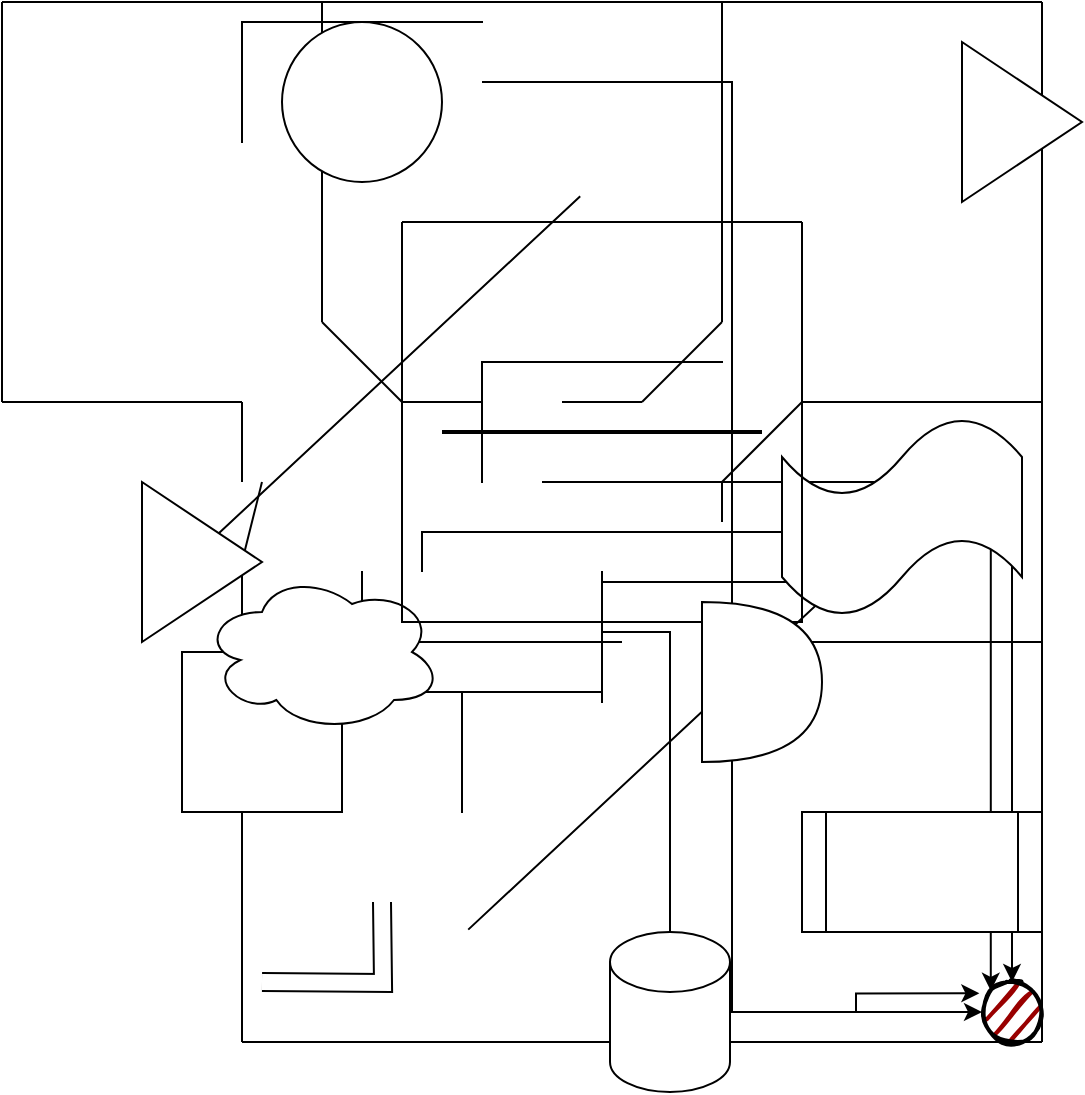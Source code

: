 <mxfile version="15.8.7" type="device"><diagram id="kOdyixeMbo6z44ynyokb" name="Seite-1"><mxGraphModel dx="918" dy="821" grid="1" gridSize="10" guides="1" tooltips="1" connect="1" arrows="1" fold="1" page="1" pageScale="1" pageWidth="827" pageHeight="1169" math="0" shadow="0"><root><mxCell id="0"/><mxCell id="1" style="locked=1;" parent="0"/><mxCell id="-gcwvhRWwPUB8B3riKSq-1" value="" style="endArrow=none;html=1;rounded=0;" edge="1" parent="1"><mxGeometry width="50" height="50" relative="1" as="geometry"><mxPoint x="80" y="240" as="sourcePoint"/><mxPoint x="600" y="240" as="targetPoint"/></mxGeometry></mxCell><mxCell id="-gcwvhRWwPUB8B3riKSq-3" value="" style="endArrow=none;html=1;rounded=0;" edge="1" parent="1"><mxGeometry width="50" height="50" relative="1" as="geometry"><mxPoint x="600" y="760" as="sourcePoint"/><mxPoint x="600" y="240" as="targetPoint"/></mxGeometry></mxCell><mxCell id="-gcwvhRWwPUB8B3riKSq-4" value="" style="endArrow=none;html=1;rounded=0;" edge="1" parent="1"><mxGeometry width="50" height="50" relative="1" as="geometry"><mxPoint x="480" y="440" as="sourcePoint"/><mxPoint x="600" y="440" as="targetPoint"/></mxGeometry></mxCell><mxCell id="-gcwvhRWwPUB8B3riKSq-5" value="" style="endArrow=none;html=1;rounded=0;" edge="1" parent="1"><mxGeometry width="50" height="50" relative="1" as="geometry"><mxPoint x="440" y="480" as="sourcePoint"/><mxPoint x="480" y="440" as="targetPoint"/></mxGeometry></mxCell><mxCell id="-gcwvhRWwPUB8B3riKSq-7" value="" style="endArrow=none;html=1;rounded=0;" edge="1" parent="1"><mxGeometry width="50" height="50" relative="1" as="geometry"><mxPoint x="600" y="760" as="sourcePoint"/><mxPoint x="200" y="760" as="targetPoint"/></mxGeometry></mxCell><mxCell id="-gcwvhRWwPUB8B3riKSq-8" value="" style="endArrow=none;html=1;rounded=0;" edge="1" parent="1"><mxGeometry width="50" height="50" relative="1" as="geometry"><mxPoint x="200" y="760" as="sourcePoint"/><mxPoint x="200" y="560" as="targetPoint"/></mxGeometry></mxCell><mxCell id="-gcwvhRWwPUB8B3riKSq-9" value="" style="endArrow=none;html=1;rounded=0;" edge="1" parent="1"><mxGeometry width="50" height="50" relative="1" as="geometry"><mxPoint x="430" y="560" as="sourcePoint"/><mxPoint x="600" y="560" as="targetPoint"/></mxGeometry></mxCell><mxCell id="-gcwvhRWwPUB8B3riKSq-11" value="" style="endArrow=none;html=1;rounded=0;" edge="1" parent="1"><mxGeometry width="50" height="50" relative="1" as="geometry"><mxPoint x="360" y="440" as="sourcePoint"/><mxPoint x="400" y="440" as="targetPoint"/></mxGeometry></mxCell><mxCell id="-gcwvhRWwPUB8B3riKSq-13" value="" style="endArrow=none;html=1;rounded=0;" edge="1" parent="1"><mxGeometry width="50" height="50" relative="1" as="geometry"><mxPoint x="440" y="400" as="sourcePoint"/><mxPoint x="400" y="440" as="targetPoint"/></mxGeometry></mxCell><mxCell id="-gcwvhRWwPUB8B3riKSq-14" value="" style="endArrow=none;html=1;rounded=0;" edge="1" parent="1"><mxGeometry width="50" height="50" relative="1" as="geometry"><mxPoint x="440" y="240" as="sourcePoint"/><mxPoint x="440" y="400" as="targetPoint"/></mxGeometry></mxCell><mxCell id="-gcwvhRWwPUB8B3riKSq-15" value="" style="endArrow=none;html=1;rounded=0;" edge="1" parent="1"><mxGeometry width="50" height="50" relative="1" as="geometry"><mxPoint x="280" y="440" as="sourcePoint"/><mxPoint x="320" y="440" as="targetPoint"/></mxGeometry></mxCell><mxCell id="-gcwvhRWwPUB8B3riKSq-16" value="" style="endArrow=none;html=1;rounded=0;" edge="1" parent="1"><mxGeometry width="50" height="50" relative="1" as="geometry"><mxPoint x="240" y="400" as="sourcePoint"/><mxPoint x="280" y="440" as="targetPoint"/></mxGeometry></mxCell><mxCell id="-gcwvhRWwPUB8B3riKSq-17" value="" style="endArrow=none;html=1;rounded=0;" edge="1" parent="1"><mxGeometry width="50" height="50" relative="1" as="geometry"><mxPoint x="240" y="240" as="sourcePoint"/><mxPoint x="240" y="400" as="targetPoint"/></mxGeometry></mxCell><mxCell id="-gcwvhRWwPUB8B3riKSq-19" value="" style="endArrow=none;html=1;rounded=0;" edge="1" parent="1"><mxGeometry width="50" height="50" relative="1" as="geometry"><mxPoint x="440" y="500" as="sourcePoint"/><mxPoint x="440" y="480" as="targetPoint"/></mxGeometry></mxCell><mxCell id="-gcwvhRWwPUB8B3riKSq-22" value="" style="endArrow=none;html=1;rounded=0;" edge="1" parent="1"><mxGeometry width="50" height="50" relative="1" as="geometry"><mxPoint x="440" y="560" as="sourcePoint"/><mxPoint x="440" y="540" as="targetPoint"/></mxGeometry></mxCell><mxCell id="-gcwvhRWwPUB8B3riKSq-23" value="" style="endArrow=none;html=1;rounded=0;" edge="1" parent="1"><mxGeometry width="50" height="50" relative="1" as="geometry"><mxPoint x="200" y="560" as="sourcePoint"/><mxPoint x="390" y="560" as="targetPoint"/></mxGeometry></mxCell><mxCell id="-gcwvhRWwPUB8B3riKSq-24" value="" style="endArrow=none;html=1;rounded=0;" edge="1" parent="1"><mxGeometry width="50" height="50" relative="1" as="geometry"><mxPoint x="80" y="440" as="sourcePoint"/><mxPoint x="80" y="240" as="targetPoint"/></mxGeometry></mxCell><mxCell id="-gcwvhRWwPUB8B3riKSq-25" value="" style="endArrow=none;html=1;rounded=0;" edge="1" parent="1"><mxGeometry width="50" height="50" relative="1" as="geometry"><mxPoint x="80" y="440" as="sourcePoint"/><mxPoint x="200" y="440" as="targetPoint"/></mxGeometry></mxCell><mxCell id="-gcwvhRWwPUB8B3riKSq-26" value="" style="endArrow=none;html=1;rounded=0;" edge="1" parent="1"><mxGeometry width="50" height="50" relative="1" as="geometry"><mxPoint x="200" y="480" as="sourcePoint"/><mxPoint x="200" y="440" as="targetPoint"/></mxGeometry></mxCell><mxCell id="-gcwvhRWwPUB8B3riKSq-27" value="" style="endArrow=none;html=1;rounded=0;" edge="1" parent="1"><mxGeometry width="50" height="50" relative="1" as="geometry"><mxPoint x="200" y="560" as="sourcePoint"/><mxPoint x="200" y="520" as="targetPoint"/></mxGeometry></mxCell><mxCell id="-gcwvhRWwPUB8B3riKSq-28" value="" style="endArrow=none;html=1;rounded=0;" edge="1" parent="1"><mxGeometry width="50" height="50" relative="1" as="geometry"><mxPoint x="200" y="520" as="sourcePoint"/><mxPoint x="210" y="480" as="targetPoint"/></mxGeometry></mxCell><mxCell id="-gcwvhRWwPUB8B3riKSq-32" value="Unbenannte Ebene" parent="0"/><mxCell id="-gcwvhRWwPUB8B3riKSq-33" value="" style="line;strokeWidth=2;html=1;" vertex="1" parent="-gcwvhRWwPUB8B3riKSq-32"><mxGeometry x="300" y="450" width="160" height="10" as="geometry"/></mxCell><mxCell id="-gcwvhRWwPUB8B3riKSq-34" value="" style="shape=partialRectangle;whiteSpace=wrap;html=1;bottom=0;right=0;fillColor=none;" vertex="1" parent="-gcwvhRWwPUB8B3riKSq-32"><mxGeometry x="320" y="420" width="120" height="60" as="geometry"/></mxCell><mxCell id="-gcwvhRWwPUB8B3riKSq-65" style="edgeStyle=orthogonalEdgeStyle;rounded=0;orthogonalLoop=1;jettySize=auto;html=1;exitX=1;exitY=0.5;exitDx=0;exitDy=0;entryX=0;entryY=0.5;entryDx=0;entryDy=0;" edge="1" parent="-gcwvhRWwPUB8B3riKSq-32" source="-gcwvhRWwPUB8B3riKSq-35" target="-gcwvhRWwPUB8B3riKSq-64"><mxGeometry relative="1" as="geometry"><mxPoint x="330" y="300" as="targetPoint"/></mxGeometry></mxCell><mxCell id="-gcwvhRWwPUB8B3riKSq-35" value="" style="shape=partialRectangle;whiteSpace=wrap;html=1;bottom=0;right=0;fillColor=none;" vertex="1" parent="-gcwvhRWwPUB8B3riKSq-32"><mxGeometry x="200" y="250" width="120" height="60" as="geometry"/></mxCell><mxCell id="-gcwvhRWwPUB8B3riKSq-36" value="" style="shape=filledEdge;rounded=0;fixDash=1;endArrow=none;strokeWidth=10;fillColor=#ffffff;edgeStyle=orthogonalEdgeStyle;" edge="1" parent="-gcwvhRWwPUB8B3riKSq-32"><mxGeometry width="60" height="40" relative="1" as="geometry"><mxPoint x="210" y="730" as="sourcePoint"/><mxPoint x="270" y="690" as="targetPoint"/></mxGeometry></mxCell><mxCell id="-gcwvhRWwPUB8B3riKSq-37" value="" style="edgeStyle=segmentEdgeStyle;endArrow=classic;html=1;rounded=0;" edge="1" parent="-gcwvhRWwPUB8B3riKSq-32" target="-gcwvhRWwPUB8B3riKSq-64"><mxGeometry width="50" height="50" relative="1" as="geometry"><mxPoint x="350" y="480" as="sourcePoint"/><mxPoint x="400" y="320" as="targetPoint"/></mxGeometry></mxCell><mxCell id="-gcwvhRWwPUB8B3riKSq-38" value="" style="shape=partialRectangle;whiteSpace=wrap;html=1;left=0;right=0;fillColor=none;rotation=-43;" vertex="1" parent="-gcwvhRWwPUB8B3riKSq-32"><mxGeometry x="196.1" y="405.48" width="290" height="230" as="geometry"/></mxCell><mxCell id="-gcwvhRWwPUB8B3riKSq-39" value="" style="shape=partialRectangle;whiteSpace=wrap;html=1;bottom=0;top=0;fillColor=none;" vertex="1" parent="-gcwvhRWwPUB8B3riKSq-32"><mxGeometry x="190" y="585" width="120" height="60" as="geometry"/></mxCell><mxCell id="-gcwvhRWwPUB8B3riKSq-40" value="" style="shape=partialRectangle;whiteSpace=wrap;html=1;bottom=0;right=0;fillColor=none;" vertex="1" parent="-gcwvhRWwPUB8B3riKSq-32"><mxGeometry x="380" y="530" width="120" height="60" as="geometry"/></mxCell><mxCell id="-gcwvhRWwPUB8B3riKSq-43" style="edgeStyle=orthogonalEdgeStyle;rounded=0;orthogonalLoop=1;jettySize=auto;html=1;exitX=0.25;exitY=0;exitDx=0;exitDy=0;entryX=0;entryY=0;entryDx=0;entryDy=0;" edge="1" parent="-gcwvhRWwPUB8B3riKSq-32" source="-gcwvhRWwPUB8B3riKSq-41" target="-gcwvhRWwPUB8B3riKSq-64"><mxGeometry relative="1" as="geometry"><mxPoint x="90" y="340" as="targetPoint"/></mxGeometry></mxCell><mxCell id="-gcwvhRWwPUB8B3riKSq-44" style="edgeStyle=orthogonalEdgeStyle;rounded=0;orthogonalLoop=1;jettySize=auto;html=1;startArrow=none;entryX=-0.044;entryY=0.189;entryDx=0;entryDy=0;entryPerimeter=0;" edge="1" parent="-gcwvhRWwPUB8B3riKSq-32" source="-gcwvhRWwPUB8B3riKSq-51" target="-gcwvhRWwPUB8B3riKSq-64"><mxGeometry relative="1" as="geometry"><mxPoint x="250" y="650" as="targetPoint"/></mxGeometry></mxCell><mxCell id="-gcwvhRWwPUB8B3riKSq-41" value="" style="shape=partialRectangle;whiteSpace=wrap;html=1;bottom=1;right=1;left=1;top=0;fillColor=none;routingCenterX=-0.5;" vertex="1" parent="-gcwvhRWwPUB8B3riKSq-32"><mxGeometry x="260" y="525" width="120" height="60" as="geometry"/></mxCell><mxCell id="-gcwvhRWwPUB8B3riKSq-42" value="" style="edgeStyle=elbowEdgeStyle;elbow=horizontal;endArrow=classic;html=1;rounded=0;" edge="1" parent="-gcwvhRWwPUB8B3riKSq-32" target="-gcwvhRWwPUB8B3riKSq-38"><mxGeometry width="50" height="50" relative="1" as="geometry"><mxPoint x="270" y="560" as="sourcePoint"/><mxPoint x="320" y="510" as="targetPoint"/></mxGeometry></mxCell><mxCell id="-gcwvhRWwPUB8B3riKSq-45" value="" style="triangle;whiteSpace=wrap;html=1;" vertex="1" parent="-gcwvhRWwPUB8B3riKSq-32"><mxGeometry x="150" y="480" width="60" height="80" as="geometry"/></mxCell><mxCell id="-gcwvhRWwPUB8B3riKSq-46" value="" style="shape=tape;whiteSpace=wrap;html=1;" vertex="1" parent="-gcwvhRWwPUB8B3riKSq-32"><mxGeometry x="470" y="447.5" width="120" height="100" as="geometry"/></mxCell><mxCell id="-gcwvhRWwPUB8B3riKSq-47" value="" style="shape=process;whiteSpace=wrap;html=1;backgroundOutline=1;" vertex="1" parent="-gcwvhRWwPUB8B3riKSq-32"><mxGeometry x="480" y="645" width="120" height="60" as="geometry"/></mxCell><mxCell id="-gcwvhRWwPUB8B3riKSq-48" value="" style="whiteSpace=wrap;html=1;aspect=fixed;" vertex="1" parent="-gcwvhRWwPUB8B3riKSq-32"><mxGeometry x="170" y="565" width="80" height="80" as="geometry"/></mxCell><mxCell id="-gcwvhRWwPUB8B3riKSq-49" value="" style="ellipse;whiteSpace=wrap;html=1;aspect=fixed;" vertex="1" parent="-gcwvhRWwPUB8B3riKSq-32"><mxGeometry x="220" y="250" width="80" height="80" as="geometry"/></mxCell><mxCell id="-gcwvhRWwPUB8B3riKSq-50" value="" style="triangle;whiteSpace=wrap;html=1;" vertex="1" parent="-gcwvhRWwPUB8B3riKSq-32"><mxGeometry x="560" y="260" width="60" height="80" as="geometry"/></mxCell><mxCell id="-gcwvhRWwPUB8B3riKSq-53" value="" style="ellipse;shape=cloud;whiteSpace=wrap;html=1;" vertex="1" parent="-gcwvhRWwPUB8B3riKSq-32"><mxGeometry x="180" y="525" width="120" height="80" as="geometry"/></mxCell><mxCell id="-gcwvhRWwPUB8B3riKSq-54" value="" style="swimlane;startSize=0;" vertex="1" parent="-gcwvhRWwPUB8B3riKSq-32"><mxGeometry x="280" y="350" width="200" height="200" as="geometry"/></mxCell><mxCell id="-gcwvhRWwPUB8B3riKSq-55" value="" style="swimlane;startSize=0;" vertex="1" parent="-gcwvhRWwPUB8B3riKSq-32"><mxGeometry x="280" y="350" width="200" height="200" as="geometry"/></mxCell><mxCell id="-gcwvhRWwPUB8B3riKSq-56" value="" style="shape=or;whiteSpace=wrap;html=1;" vertex="1" parent="-gcwvhRWwPUB8B3riKSq-32"><mxGeometry x="430" y="540" width="60" height="80" as="geometry"/></mxCell><mxCell id="-gcwvhRWwPUB8B3riKSq-51" value="" style="shape=cylinder3;whiteSpace=wrap;html=1;boundedLbl=1;backgroundOutline=1;size=15;" vertex="1" parent="-gcwvhRWwPUB8B3riKSq-32"><mxGeometry x="384" y="705" width="60" height="80" as="geometry"/></mxCell><mxCell id="-gcwvhRWwPUB8B3riKSq-63" value="" style="edgeStyle=orthogonalEdgeStyle;rounded=0;orthogonalLoop=1;jettySize=auto;html=1;endArrow=none;" edge="1" parent="-gcwvhRWwPUB8B3riKSq-32" source="-gcwvhRWwPUB8B3riKSq-41" target="-gcwvhRWwPUB8B3riKSq-51"><mxGeometry relative="1" as="geometry"><mxPoint x="250" y="650" as="targetPoint"/><mxPoint x="260" y="555" as="sourcePoint"/></mxGeometry></mxCell><mxCell id="-gcwvhRWwPUB8B3riKSq-64" value="" style="ellipse;whiteSpace=wrap;html=1;strokeWidth=2;fillWeight=2;hachureGap=8;fillColor=#990000;fillStyle=dots;sketch=1;" vertex="1" parent="-gcwvhRWwPUB8B3riKSq-32"><mxGeometry x="570" y="730" width="30" height="30" as="geometry"/></mxCell></root></mxGraphModel></diagram></mxfile>
